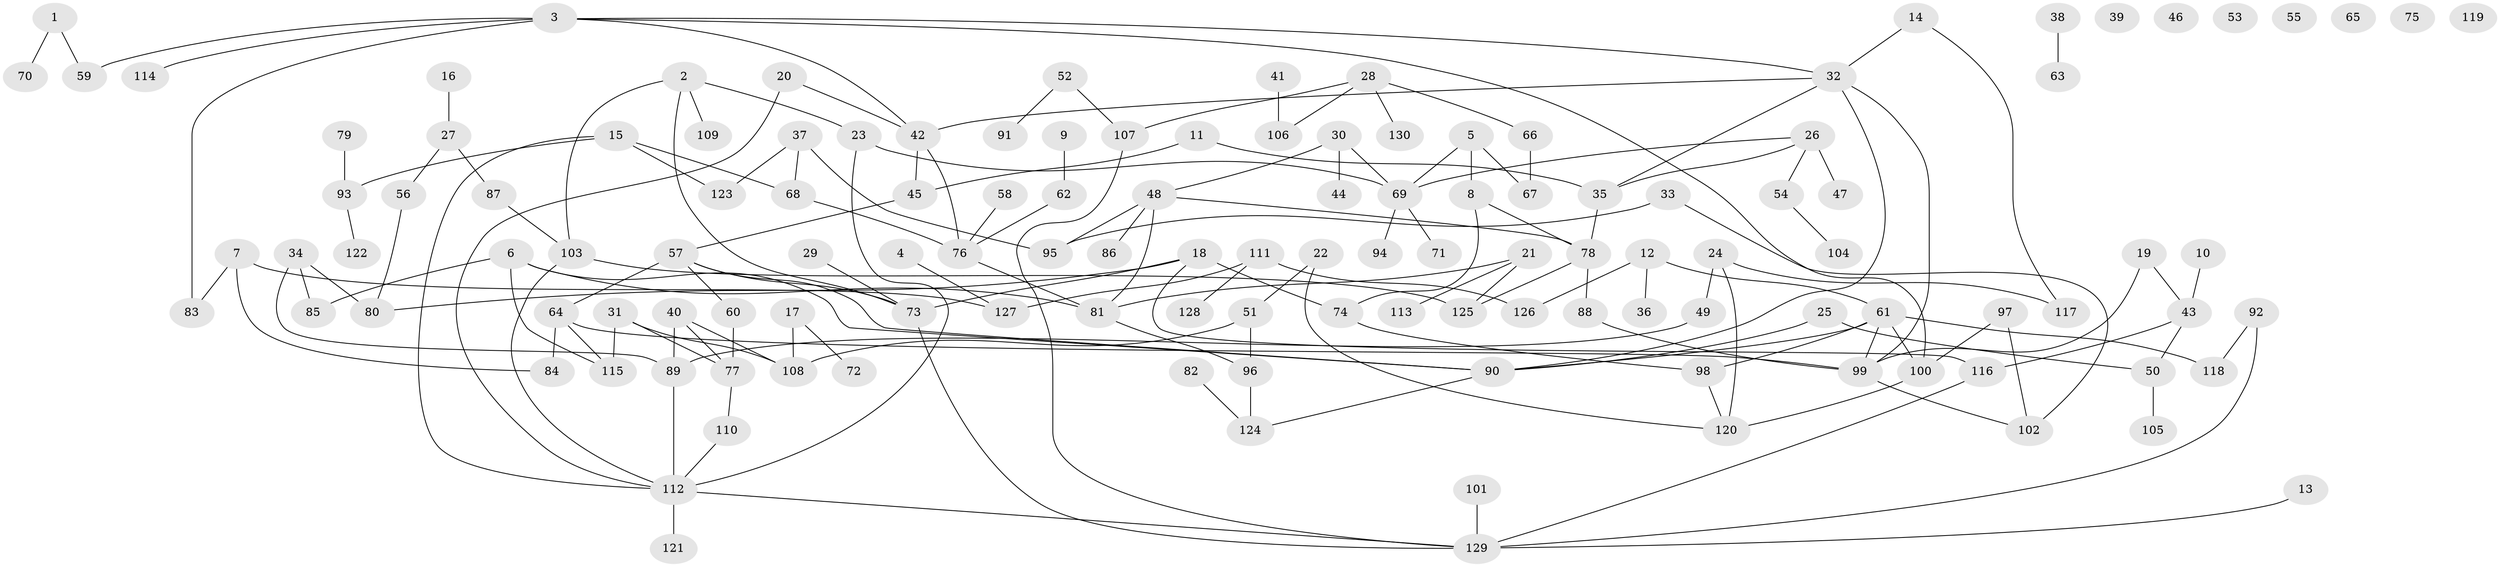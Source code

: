 // coarse degree distribution, {1: 0.22093023255813954, 3: 0.20930232558139536, 7: 0.03488372093023256, 2: 0.19767441860465115, 4: 0.10465116279069768, 5: 0.046511627906976744, 6: 0.05813953488372093, 8: 0.011627906976744186, 0: 0.09302325581395349, 10: 0.023255813953488372}
// Generated by graph-tools (version 1.1) at 2025/23/03/03/25 07:23:29]
// undirected, 130 vertices, 166 edges
graph export_dot {
graph [start="1"]
  node [color=gray90,style=filled];
  1;
  2;
  3;
  4;
  5;
  6;
  7;
  8;
  9;
  10;
  11;
  12;
  13;
  14;
  15;
  16;
  17;
  18;
  19;
  20;
  21;
  22;
  23;
  24;
  25;
  26;
  27;
  28;
  29;
  30;
  31;
  32;
  33;
  34;
  35;
  36;
  37;
  38;
  39;
  40;
  41;
  42;
  43;
  44;
  45;
  46;
  47;
  48;
  49;
  50;
  51;
  52;
  53;
  54;
  55;
  56;
  57;
  58;
  59;
  60;
  61;
  62;
  63;
  64;
  65;
  66;
  67;
  68;
  69;
  70;
  71;
  72;
  73;
  74;
  75;
  76;
  77;
  78;
  79;
  80;
  81;
  82;
  83;
  84;
  85;
  86;
  87;
  88;
  89;
  90;
  91;
  92;
  93;
  94;
  95;
  96;
  97;
  98;
  99;
  100;
  101;
  102;
  103;
  104;
  105;
  106;
  107;
  108;
  109;
  110;
  111;
  112;
  113;
  114;
  115;
  116;
  117;
  118;
  119;
  120;
  121;
  122;
  123;
  124;
  125;
  126;
  127;
  128;
  129;
  130;
  1 -- 59;
  1 -- 70;
  2 -- 23;
  2 -- 73;
  2 -- 103;
  2 -- 109;
  3 -- 32;
  3 -- 42;
  3 -- 59;
  3 -- 83;
  3 -- 100;
  3 -- 114;
  4 -- 127;
  5 -- 8;
  5 -- 67;
  5 -- 69;
  6 -- 81;
  6 -- 85;
  6 -- 90;
  6 -- 115;
  7 -- 83;
  7 -- 84;
  7 -- 127;
  8 -- 74;
  8 -- 78;
  9 -- 62;
  10 -- 43;
  11 -- 35;
  11 -- 45;
  12 -- 36;
  12 -- 61;
  12 -- 126;
  13 -- 129;
  14 -- 32;
  14 -- 117;
  15 -- 68;
  15 -- 93;
  15 -- 112;
  15 -- 123;
  16 -- 27;
  17 -- 72;
  17 -- 108;
  18 -- 73;
  18 -- 74;
  18 -- 80;
  18 -- 116;
  19 -- 43;
  19 -- 99;
  20 -- 42;
  20 -- 112;
  21 -- 81;
  21 -- 113;
  21 -- 125;
  22 -- 51;
  22 -- 120;
  23 -- 69;
  23 -- 112;
  24 -- 49;
  24 -- 117;
  24 -- 120;
  25 -- 50;
  25 -- 90;
  26 -- 35;
  26 -- 47;
  26 -- 54;
  26 -- 69;
  27 -- 56;
  27 -- 87;
  28 -- 66;
  28 -- 106;
  28 -- 107;
  28 -- 130;
  29 -- 73;
  30 -- 44;
  30 -- 48;
  30 -- 69;
  31 -- 77;
  31 -- 108;
  31 -- 115;
  32 -- 35;
  32 -- 42;
  32 -- 90;
  32 -- 99;
  33 -- 95;
  33 -- 102;
  34 -- 80;
  34 -- 85;
  34 -- 89;
  35 -- 78;
  37 -- 68;
  37 -- 95;
  37 -- 123;
  38 -- 63;
  40 -- 77;
  40 -- 89;
  40 -- 108;
  41 -- 106;
  42 -- 45;
  42 -- 76;
  43 -- 50;
  43 -- 116;
  45 -- 57;
  48 -- 78;
  48 -- 81;
  48 -- 86;
  48 -- 95;
  49 -- 89;
  50 -- 105;
  51 -- 96;
  51 -- 108;
  52 -- 91;
  52 -- 107;
  54 -- 104;
  56 -- 80;
  57 -- 60;
  57 -- 64;
  57 -- 73;
  57 -- 90;
  58 -- 76;
  60 -- 77;
  61 -- 90;
  61 -- 98;
  61 -- 99;
  61 -- 100;
  61 -- 118;
  62 -- 76;
  64 -- 84;
  64 -- 99;
  64 -- 115;
  66 -- 67;
  68 -- 76;
  69 -- 71;
  69 -- 94;
  73 -- 129;
  74 -- 98;
  76 -- 81;
  77 -- 110;
  78 -- 88;
  78 -- 125;
  79 -- 93;
  81 -- 96;
  82 -- 124;
  87 -- 103;
  88 -- 99;
  89 -- 112;
  90 -- 124;
  92 -- 118;
  92 -- 129;
  93 -- 122;
  96 -- 124;
  97 -- 100;
  97 -- 102;
  98 -- 120;
  99 -- 102;
  100 -- 120;
  101 -- 129;
  103 -- 112;
  103 -- 125;
  107 -- 129;
  110 -- 112;
  111 -- 126;
  111 -- 127;
  111 -- 128;
  112 -- 121;
  112 -- 129;
  116 -- 129;
}
